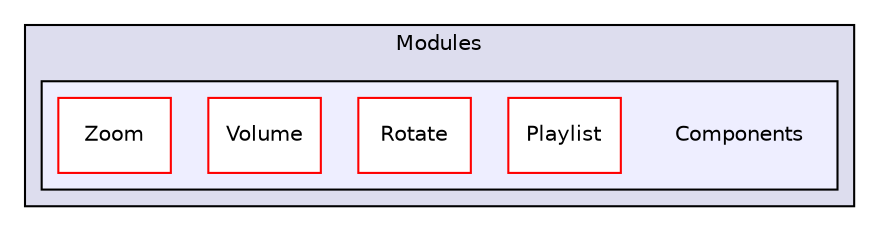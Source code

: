 digraph "MediaMotion/Assets/Scripts/Modules/Components" {
  compound=true
  node [ fontsize="10", fontname="Helvetica"];
  edge [ labelfontsize="10", labelfontname="Helvetica"];
  subgraph clusterdir_17a9493dc3d2891969b2c4ae5cca0160 {
    graph [ bgcolor="#ddddee", pencolor="black", label="Modules" fontname="Helvetica", fontsize="10", URL="dir_17a9493dc3d2891969b2c4ae5cca0160.html"]
  subgraph clusterdir_2fa9d518e7f5251225cdf4da93c1627d {
    graph [ bgcolor="#eeeeff", pencolor="black", label="" URL="dir_2fa9d518e7f5251225cdf4da93c1627d.html"];
    dir_2fa9d518e7f5251225cdf4da93c1627d [shape=plaintext label="Components"];
    dir_3ca1b53a073ba0207a1bafe7ed2cb1c4 [shape=box label="Playlist" color="red" fillcolor="white" style="filled" URL="dir_3ca1b53a073ba0207a1bafe7ed2cb1c4.html"];
    dir_494c3edd58990493e19cd46af116ddc1 [shape=box label="Rotate" color="red" fillcolor="white" style="filled" URL="dir_494c3edd58990493e19cd46af116ddc1.html"];
    dir_0963e6c77b1b5988fbdf9c6c4c3a04eb [shape=box label="Volume" color="red" fillcolor="white" style="filled" URL="dir_0963e6c77b1b5988fbdf9c6c4c3a04eb.html"];
    dir_95cface637eb2a14457b68f749f61cfd [shape=box label="Zoom" color="red" fillcolor="white" style="filled" URL="dir_95cface637eb2a14457b68f749f61cfd.html"];
  }
  }
}
